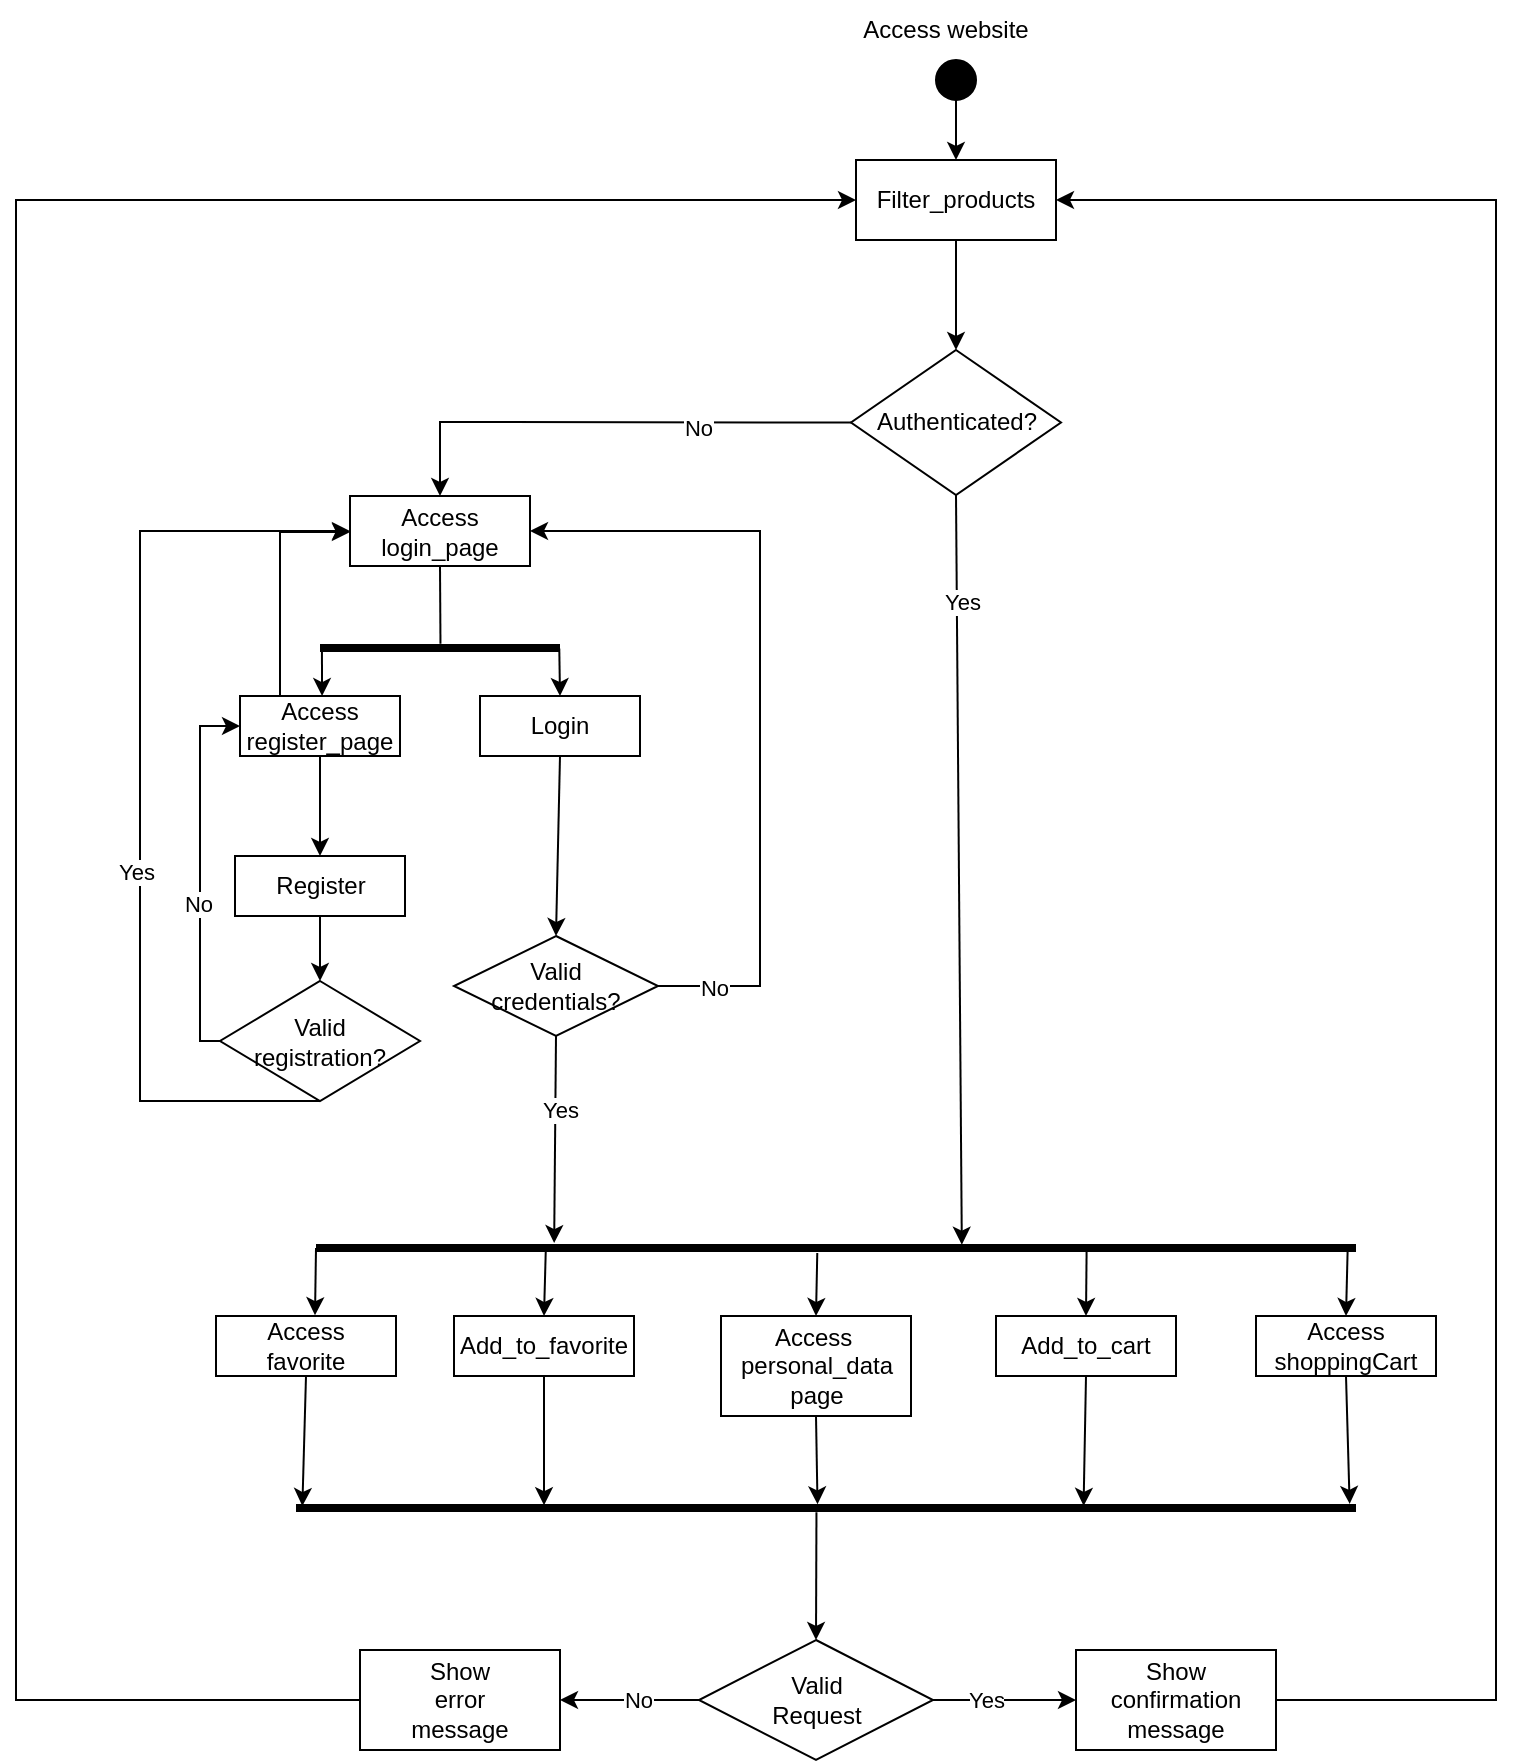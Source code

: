 <mxfile version="20.8.16" type="device"><diagram name="Page-1" id="8Jb1jK2XtyDm1GlKme4J"><mxGraphModel dx="1501" dy="722" grid="1" gridSize="10" guides="1" tooltips="1" connect="1" arrows="1" fold="1" page="1" pageScale="1" pageWidth="850" pageHeight="1100" math="0" shadow="0"><root><mxCell id="0"/><mxCell id="1" parent="0"/><mxCell id="2t6oH9smJ5xH0TfcndmP-1" value="" style="ellipse;whiteSpace=wrap;html=1;fillColor=#000000;" parent="1" vertex="1"><mxGeometry x="540" y="30" width="20" height="20" as="geometry"/></mxCell><mxCell id="2t6oH9smJ5xH0TfcndmP-2" value="Access website" style="text;html=1;strokeColor=none;fillColor=none;align=center;verticalAlign=middle;whiteSpace=wrap;rounded=0;" parent="1" vertex="1"><mxGeometry x="490" width="110" height="30" as="geometry"/></mxCell><mxCell id="2t6oH9smJ5xH0TfcndmP-3" value="" style="endArrow=classic;html=1;rounded=0;exitX=0.5;exitY=1;exitDx=0;exitDy=0;entryX=0.5;entryY=0;entryDx=0;entryDy=0;" parent="1" target="2t6oH9smJ5xH0TfcndmP-4" edge="1"><mxGeometry width="50" height="50" relative="1" as="geometry"><mxPoint x="550" y="50" as="sourcePoint"/><mxPoint x="550" y="80" as="targetPoint"/></mxGeometry></mxCell><mxCell id="2t6oH9smJ5xH0TfcndmP-4" value="Filter_products" style="rounded=0;whiteSpace=wrap;html=1;fillColor=#FFFFFF;" parent="1" vertex="1"><mxGeometry x="500" y="80" width="100" height="40" as="geometry"/></mxCell><mxCell id="2t6oH9smJ5xH0TfcndmP-12" value="" style="line;strokeWidth=4;fillColor=none;align=left;verticalAlign=middle;spacingTop=-1;spacingLeft=3;spacingRight=3;rotatable=0;labelPosition=right;points=[];portConstraint=eastwest;strokeColor=#000000;" parent="1" vertex="1"><mxGeometry x="230" y="620" width="520" height="8" as="geometry"/></mxCell><mxCell id="2t6oH9smJ5xH0TfcndmP-13" value="" style="endArrow=classic;html=1;rounded=0;entryX=0.5;entryY=0;entryDx=0;entryDy=0;exitX=0.992;exitY=0.524;exitDx=0;exitDy=0;exitPerimeter=0;" parent="1" source="2t6oH9smJ5xH0TfcndmP-12" target="2t6oH9smJ5xH0TfcndmP-19" edge="1"><mxGeometry width="50" height="50" relative="1" as="geometry"><mxPoint x="780" y="624" as="sourcePoint"/><mxPoint x="650" y="648" as="targetPoint"/><Array as="points"/></mxGeometry></mxCell><mxCell id="2t6oH9smJ5xH0TfcndmP-14" value="" style="endArrow=classic;html=1;rounded=0;exitX=0;exitY=0.5;exitDx=0;exitDy=0;exitPerimeter=0;entryX=0.55;entryY=-0.013;entryDx=0;entryDy=0;entryPerimeter=0;" parent="1" source="2t6oH9smJ5xH0TfcndmP-12" target="2t6oH9smJ5xH0TfcndmP-18" edge="1"><mxGeometry width="50" height="50" relative="1" as="geometry"><mxPoint x="391" y="622" as="sourcePoint"/><mxPoint x="310" y="658" as="targetPoint"/></mxGeometry></mxCell><mxCell id="2t6oH9smJ5xH0TfcndmP-16" value="" style="endArrow=classic;html=1;rounded=0;exitX=0.482;exitY=0.815;exitDx=0;exitDy=0;exitPerimeter=0;" parent="1" source="2t6oH9smJ5xH0TfcndmP-12" edge="1"><mxGeometry width="50" height="50" relative="1" as="geometry"><mxPoint x="280" y="788" as="sourcePoint"/><mxPoint x="480" y="658" as="targetPoint"/></mxGeometry></mxCell><mxCell id="2t6oH9smJ5xH0TfcndmP-18" value="Access&lt;br&gt;favorite" style="rounded=0;whiteSpace=wrap;html=1;fillColor=#FFFFFF;" parent="1" vertex="1"><mxGeometry x="180" y="658" width="90" height="30" as="geometry"/></mxCell><mxCell id="2t6oH9smJ5xH0TfcndmP-19" value="Access&lt;br&gt;shoppingCart" style="rounded=0;whiteSpace=wrap;html=1;fillColor=#FFFFFF;" parent="1" vertex="1"><mxGeometry x="700" y="658" width="90" height="30" as="geometry"/></mxCell><mxCell id="2t6oH9smJ5xH0TfcndmP-20" value="Add_to_favorite" style="rounded=0;whiteSpace=wrap;html=1;fillColor=#FFFFFF;" parent="1" vertex="1"><mxGeometry x="299" y="658" width="90" height="30" as="geometry"/></mxCell><mxCell id="2t6oH9smJ5xH0TfcndmP-21" value="Add_to_cart" style="rounded=0;whiteSpace=wrap;html=1;fillColor=#FFFFFF;" parent="1" vertex="1"><mxGeometry x="570" y="658" width="90" height="30" as="geometry"/></mxCell><mxCell id="2t6oH9smJ5xH0TfcndmP-25" value="Access&amp;nbsp;&lt;br&gt;personal_data&lt;br&gt;page" style="rounded=0;whiteSpace=wrap;html=1;fillColor=#FFFFFF;" parent="1" vertex="1"><mxGeometry x="432.5" y="658" width="95" height="50" as="geometry"/></mxCell><mxCell id="2t6oH9smJ5xH0TfcndmP-34" value="Access&lt;br&gt;login_page" style="rounded=0;whiteSpace=wrap;html=1;fillColor=#FFFFFF;" parent="1" vertex="1"><mxGeometry x="247" y="248" width="90" height="35" as="geometry"/></mxCell><mxCell id="2t6oH9smJ5xH0TfcndmP-46" value="" style="endArrow=classic;html=1;rounded=0;elbow=vertical;entryX=0.5;entryY=0;entryDx=0;entryDy=0;exitX=0.741;exitY=0.417;exitDx=0;exitDy=0;exitPerimeter=0;" parent="1" source="2t6oH9smJ5xH0TfcndmP-12" target="2t6oH9smJ5xH0TfcndmP-21" edge="1"><mxGeometry width="50" height="50" relative="1" as="geometry"><mxPoint x="630" y="688" as="sourcePoint"/><mxPoint x="680" y="638" as="targetPoint"/></mxGeometry></mxCell><mxCell id="2t6oH9smJ5xH0TfcndmP-49" value="" style="endArrow=classic;html=1;rounded=0;elbow=vertical;entryX=0.5;entryY=0;entryDx=0;entryDy=0;exitX=0.221;exitY=0.483;exitDx=0;exitDy=0;exitPerimeter=0;" parent="1" source="2t6oH9smJ5xH0TfcndmP-12" target="2t6oH9smJ5xH0TfcndmP-20" edge="1"><mxGeometry width="50" height="50" relative="1" as="geometry"><mxPoint x="210" y="698" as="sourcePoint"/><mxPoint x="260" y="648" as="targetPoint"/></mxGeometry></mxCell><mxCell id="2t6oH9smJ5xH0TfcndmP-55" value="" style="endArrow=none;html=1;rounded=0;elbow=vertical;entryX=0.5;entryY=1;entryDx=0;entryDy=0;exitX=0.502;exitY=0.24;exitDx=0;exitDy=0;exitPerimeter=0;" parent="1" source="2t6oH9smJ5xH0TfcndmP-58" target="2t6oH9smJ5xH0TfcndmP-34" edge="1"><mxGeometry width="50" height="50" relative="1" as="geometry"><mxPoint x="292" y="318" as="sourcePoint"/><mxPoint x="302" y="328" as="targetPoint"/></mxGeometry></mxCell><mxCell id="2t6oH9smJ5xH0TfcndmP-58" value="" style="line;strokeWidth=4;fillColor=none;align=left;verticalAlign=middle;spacingTop=-1;spacingLeft=3;spacingRight=3;rotatable=0;labelPosition=right;points=[];portConstraint=eastwest;strokeColor=#000000;" parent="1" vertex="1"><mxGeometry x="232" y="320" width="120" height="8" as="geometry"/></mxCell><mxCell id="2t6oH9smJ5xH0TfcndmP-60" value="" style="endArrow=classic;html=1;rounded=0;elbow=vertical;exitX=0.997;exitY=0.53;exitDx=0;exitDy=0;exitPerimeter=0;entryX=0.5;entryY=0;entryDx=0;entryDy=0;" parent="1" source="2t6oH9smJ5xH0TfcndmP-58" target="2t6oH9smJ5xH0TfcndmP-62" edge="1"><mxGeometry width="50" height="50" relative="1" as="geometry"><mxPoint x="246" y="342" as="sourcePoint"/><mxPoint x="252" y="348" as="targetPoint"/></mxGeometry></mxCell><mxCell id="2t6oH9smJ5xH0TfcndmP-61" value="" style="endArrow=classic;html=1;rounded=0;elbow=vertical;exitX=0.008;exitY=0.506;exitDx=0;exitDy=0;exitPerimeter=0;entryX=0.513;entryY=0.001;entryDx=0;entryDy=0;entryPerimeter=0;" parent="1" source="2t6oH9smJ5xH0TfcndmP-58" target="2t6oH9smJ5xH0TfcndmP-63" edge="1"><mxGeometry width="50" height="50" relative="1" as="geometry"><mxPoint x="342" y="348" as="sourcePoint"/><mxPoint x="332" y="348" as="targetPoint"/></mxGeometry></mxCell><mxCell id="2t6oH9smJ5xH0TfcndmP-62" value="Login" style="rounded=0;whiteSpace=wrap;html=1;strokeColor=#000000;fillColor=#FFFFFF;" parent="1" vertex="1"><mxGeometry x="312" y="348" width="80" height="30" as="geometry"/></mxCell><mxCell id="2t6oH9smJ5xH0TfcndmP-63" value="Access&lt;br&gt;register_page" style="rounded=0;whiteSpace=wrap;html=1;strokeColor=#000000;fillColor=#FFFFFF;" parent="1" vertex="1"><mxGeometry x="192" y="348" width="80" height="30" as="geometry"/></mxCell><mxCell id="2t6oH9smJ5xH0TfcndmP-69" value="Valid&lt;br&gt;credentials?" style="rhombus;whiteSpace=wrap;html=1;strokeColor=#000000;fillColor=#FFFFFF;" parent="1" vertex="1"><mxGeometry x="299" y="468" width="102" height="50" as="geometry"/></mxCell><mxCell id="2t6oH9smJ5xH0TfcndmP-70" value="" style="endArrow=classic;html=1;rounded=0;elbow=vertical;exitX=0.5;exitY=1;exitDx=0;exitDy=0;entryX=0.5;entryY=0;entryDx=0;entryDy=0;" parent="1" source="2t6oH9smJ5xH0TfcndmP-62" target="2t6oH9smJ5xH0TfcndmP-69" edge="1"><mxGeometry width="50" height="50" relative="1" as="geometry"><mxPoint x="82" y="418" as="sourcePoint"/><mxPoint x="132" y="368" as="targetPoint"/></mxGeometry></mxCell><mxCell id="2t6oH9smJ5xH0TfcndmP-73" value="" style="endArrow=classic;html=1;rounded=0;exitX=1;exitY=0.5;exitDx=0;exitDy=0;entryX=1;entryY=0.5;entryDx=0;entryDy=0;edgeStyle=elbowEdgeStyle;" parent="1" source="2t6oH9smJ5xH0TfcndmP-69" target="2t6oH9smJ5xH0TfcndmP-34" edge="1"><mxGeometry width="50" height="50" relative="1" as="geometry"><mxPoint x="422" y="448" as="sourcePoint"/><mxPoint x="402" y="268" as="targetPoint"/><Array as="points"><mxPoint x="452" y="348"/></Array></mxGeometry></mxCell><mxCell id="2t6oH9smJ5xH0TfcndmP-74" value="No" style="edgeLabel;html=1;align=center;verticalAlign=middle;resizable=0;points=[];" parent="2t6oH9smJ5xH0TfcndmP-73" vertex="1" connectable="0"><mxGeometry x="-0.86" y="-1" relative="1" as="geometry"><mxPoint as="offset"/></mxGeometry></mxCell><mxCell id="2t6oH9smJ5xH0TfcndmP-77" value="Valid&lt;br&gt;registration?" style="rhombus;whiteSpace=wrap;html=1;strokeColor=#000000;fillColor=#FFFFFF;" parent="1" vertex="1"><mxGeometry x="182" y="490.5" width="100" height="60" as="geometry"/></mxCell><mxCell id="2t6oH9smJ5xH0TfcndmP-78" value="" style="endArrow=classic;html=1;rounded=0;exitX=0.5;exitY=1;exitDx=0;exitDy=0;entryX=0;entryY=0.5;entryDx=0;entryDy=0;edgeStyle=elbowEdgeStyle;" parent="1" source="2t6oH9smJ5xH0TfcndmP-77" target="2t6oH9smJ5xH0TfcndmP-34" edge="1"><mxGeometry width="50" height="50" relative="1" as="geometry"><mxPoint x="212" y="548" as="sourcePoint"/><mxPoint x="232" y="518" as="targetPoint"/><Array as="points"><mxPoint x="142" y="368"/></Array></mxGeometry></mxCell><mxCell id="2t6oH9smJ5xH0TfcndmP-79" value="Yes" style="edgeLabel;html=1;align=center;verticalAlign=middle;resizable=0;points=[];" parent="2t6oH9smJ5xH0TfcndmP-78" vertex="1" connectable="0"><mxGeometry x="-0.393" y="2" relative="1" as="geometry"><mxPoint y="-59" as="offset"/></mxGeometry></mxCell><mxCell id="2t6oH9smJ5xH0TfcndmP-80" value="" style="endArrow=classic;html=1;rounded=0;exitX=0;exitY=0.5;exitDx=0;exitDy=0;entryX=0;entryY=0.5;entryDx=0;entryDy=0;edgeStyle=elbowEdgeStyle;" parent="1" source="2t6oH9smJ5xH0TfcndmP-77" target="2t6oH9smJ5xH0TfcndmP-63" edge="1"><mxGeometry width="50" height="50" relative="1" as="geometry"><mxPoint x="122" y="478" as="sourcePoint"/><mxPoint x="172" y="428" as="targetPoint"/><Array as="points"><mxPoint x="172" y="408"/></Array></mxGeometry></mxCell><mxCell id="2t6oH9smJ5xH0TfcndmP-81" value="No" style="edgeLabel;html=1;align=center;verticalAlign=middle;resizable=0;points=[];" parent="2t6oH9smJ5xH0TfcndmP-80" vertex="1" connectable="0"><mxGeometry x="-0.305" y="1" relative="1" as="geometry"><mxPoint y="-14" as="offset"/></mxGeometry></mxCell><mxCell id="2t6oH9smJ5xH0TfcndmP-84" value="" style="endArrow=classic;html=1;rounded=0;exitX=0.5;exitY=1;exitDx=0;exitDy=0;entryX=0.5;entryY=0;entryDx=0;entryDy=0;" parent="1" source="2t6oH9smJ5xH0TfcndmP-63" target="2t6oH9smJ5xH0TfcndmP-86" edge="1"><mxGeometry width="50" height="50" relative="1" as="geometry"><mxPoint x="272" y="438" as="sourcePoint"/><mxPoint x="232" y="418" as="targetPoint"/></mxGeometry></mxCell><mxCell id="2t6oH9smJ5xH0TfcndmP-85" value="" style="endArrow=classic;html=1;rounded=0;exitX=0.25;exitY=0;exitDx=0;exitDy=0;entryX=0;entryY=0.5;entryDx=0;entryDy=0;edgeStyle=elbowEdgeStyle;elbow=vertical;" parent="1" source="2t6oH9smJ5xH0TfcndmP-63" target="2t6oH9smJ5xH0TfcndmP-34" edge="1"><mxGeometry width="50" height="50" relative="1" as="geometry"><mxPoint x="182" y="338" as="sourcePoint"/><mxPoint x="232" y="288" as="targetPoint"/><Array as="points"><mxPoint x="212" y="266"/></Array></mxGeometry></mxCell><mxCell id="2t6oH9smJ5xH0TfcndmP-86" value="Register" style="rounded=0;whiteSpace=wrap;html=1;strokeColor=#000000;fillColor=#FFFFFF;" parent="1" vertex="1"><mxGeometry x="189.5" y="428" width="85" height="30" as="geometry"/></mxCell><mxCell id="2t6oH9smJ5xH0TfcndmP-87" value="" style="endArrow=classic;html=1;rounded=0;elbow=vertical;exitX=0.5;exitY=1;exitDx=0;exitDy=0;entryX=0.5;entryY=0;entryDx=0;entryDy=0;" parent="1" source="2t6oH9smJ5xH0TfcndmP-86" target="2t6oH9smJ5xH0TfcndmP-77" edge="1"><mxGeometry width="50" height="50" relative="1" as="geometry"><mxPoint x="312" y="658" as="sourcePoint"/><mxPoint x="362" y="608" as="targetPoint"/></mxGeometry></mxCell><mxCell id="mfR7uSEzLlshYsVtk4t2-6" value="" style="line;strokeWidth=4;fillColor=none;align=left;verticalAlign=middle;spacingTop=-1;spacingLeft=3;spacingRight=3;rotatable=0;labelPosition=right;points=[];portConstraint=eastwest;strokeColor=#000000;" vertex="1" parent="1"><mxGeometry x="220" y="750" width="530" height="8" as="geometry"/></mxCell><mxCell id="mfR7uSEzLlshYsVtk4t2-7" value="" style="endArrow=classic;html=1;rounded=0;exitX=0.5;exitY=1;exitDx=0;exitDy=0;entryX=0.006;entryY=0.375;entryDx=0;entryDy=0;entryPerimeter=0;" edge="1" parent="1" source="2t6oH9smJ5xH0TfcndmP-18" target="mfR7uSEzLlshYsVtk4t2-6"><mxGeometry width="50" height="50" relative="1" as="geometry"><mxPoint x="60" y="720" as="sourcePoint"/><mxPoint x="180" y="754" as="targetPoint"/></mxGeometry></mxCell><mxCell id="mfR7uSEzLlshYsVtk4t2-8" value="" style="endArrow=classic;html=1;rounded=0;exitX=0.5;exitY=1;exitDx=0;exitDy=0;entryX=0.234;entryY=0.326;entryDx=0;entryDy=0;entryPerimeter=0;" edge="1" parent="1" source="2t6oH9smJ5xH0TfcndmP-20" target="mfR7uSEzLlshYsVtk4t2-6"><mxGeometry width="50" height="50" relative="1" as="geometry"><mxPoint x="390" y="710" as="sourcePoint"/><mxPoint x="440" y="660" as="targetPoint"/></mxGeometry></mxCell><mxCell id="mfR7uSEzLlshYsVtk4t2-9" value="" style="endArrow=classic;html=1;rounded=0;exitX=0.5;exitY=1;exitDx=0;exitDy=0;entryX=0.492;entryY=0.271;entryDx=0;entryDy=0;entryPerimeter=0;" edge="1" parent="1" source="2t6oH9smJ5xH0TfcndmP-25" target="mfR7uSEzLlshYsVtk4t2-6"><mxGeometry width="50" height="50" relative="1" as="geometry"><mxPoint x="360" y="740" as="sourcePoint"/><mxPoint x="410" y="690" as="targetPoint"/><Array as="points"/></mxGeometry></mxCell><mxCell id="mfR7uSEzLlshYsVtk4t2-10" value="" style="endArrow=classic;html=1;rounded=0;exitX=0.5;exitY=1;exitDx=0;exitDy=0;entryX=0.743;entryY=0.367;entryDx=0;entryDy=0;entryPerimeter=0;" edge="1" parent="1" source="2t6oH9smJ5xH0TfcndmP-21" target="mfR7uSEzLlshYsVtk4t2-6"><mxGeometry width="50" height="50" relative="1" as="geometry"><mxPoint x="570" y="750" as="sourcePoint"/><mxPoint x="620" y="700" as="targetPoint"/></mxGeometry></mxCell><mxCell id="mfR7uSEzLlshYsVtk4t2-11" value="" style="endArrow=classic;html=1;rounded=0;exitX=0.5;exitY=1;exitDx=0;exitDy=0;entryX=0.994;entryY=0.242;entryDx=0;entryDy=0;entryPerimeter=0;" edge="1" parent="1" source="2t6oH9smJ5xH0TfcndmP-19" target="mfR7uSEzLlshYsVtk4t2-6"><mxGeometry width="50" height="50" relative="1" as="geometry"><mxPoint x="710" y="760" as="sourcePoint"/><mxPoint x="760" y="710" as="targetPoint"/></mxGeometry></mxCell><mxCell id="mfR7uSEzLlshYsVtk4t2-12" value="Valid &lt;br&gt;Request" style="rhombus;whiteSpace=wrap;html=1;" vertex="1" parent="1"><mxGeometry x="421.5" y="820" width="117" height="60" as="geometry"/></mxCell><mxCell id="mfR7uSEzLlshYsVtk4t2-13" value="Authenticated?" style="rhombus;whiteSpace=wrap;html=1;" vertex="1" parent="1"><mxGeometry x="497.5" y="175" width="105" height="72.5" as="geometry"/></mxCell><mxCell id="mfR7uSEzLlshYsVtk4t2-15" value="" style="endArrow=classic;html=1;rounded=0;exitX=0.5;exitY=1;exitDx=0;exitDy=0;entryX=0.5;entryY=0;entryDx=0;entryDy=0;" edge="1" parent="1" source="2t6oH9smJ5xH0TfcndmP-4" target="mfR7uSEzLlshYsVtk4t2-13"><mxGeometry width="50" height="50" relative="1" as="geometry"><mxPoint x="344" y="190" as="sourcePoint"/><mxPoint x="394" y="140" as="targetPoint"/></mxGeometry></mxCell><mxCell id="mfR7uSEzLlshYsVtk4t2-16" value="" style="endArrow=classic;html=1;rounded=0;exitX=0;exitY=0.5;exitDx=0;exitDy=0;entryX=0.5;entryY=0;entryDx=0;entryDy=0;edgeStyle=elbowEdgeStyle;elbow=vertical;" edge="1" parent="1" source="mfR7uSEzLlshYsVtk4t2-13" target="2t6oH9smJ5xH0TfcndmP-34"><mxGeometry width="50" height="50" relative="1" as="geometry"><mxPoint x="210" y="230" as="sourcePoint"/><mxPoint x="260" y="180" as="targetPoint"/><Array as="points"><mxPoint x="390" y="211"/></Array></mxGeometry></mxCell><mxCell id="mfR7uSEzLlshYsVtk4t2-17" value="No" style="edgeLabel;html=1;align=center;verticalAlign=middle;resizable=0;points=[];" vertex="1" connectable="0" parent="mfR7uSEzLlshYsVtk4t2-16"><mxGeometry x="-0.361" y="3" relative="1" as="geometry"><mxPoint as="offset"/></mxGeometry></mxCell><mxCell id="mfR7uSEzLlshYsVtk4t2-18" value="" style="endArrow=classic;html=1;rounded=0;elbow=vertical;exitX=0.5;exitY=1;exitDx=0;exitDy=0;entryX=0.621;entryY=0.296;entryDx=0;entryDy=0;entryPerimeter=0;" edge="1" parent="1" source="mfR7uSEzLlshYsVtk4t2-13" target="2t6oH9smJ5xH0TfcndmP-12"><mxGeometry width="50" height="50" relative="1" as="geometry"><mxPoint x="580" y="420" as="sourcePoint"/><mxPoint x="630" y="370" as="targetPoint"/></mxGeometry></mxCell><mxCell id="mfR7uSEzLlshYsVtk4t2-21" value="Yes" style="edgeLabel;html=1;align=center;verticalAlign=middle;resizable=0;points=[];" vertex="1" connectable="0" parent="mfR7uSEzLlshYsVtk4t2-18"><mxGeometry x="-0.716" y="2" relative="1" as="geometry"><mxPoint as="offset"/></mxGeometry></mxCell><mxCell id="mfR7uSEzLlshYsVtk4t2-19" value="" style="endArrow=classic;html=1;rounded=0;elbow=vertical;exitX=0.5;exitY=1;exitDx=0;exitDy=0;entryX=0.229;entryY=0.194;entryDx=0;entryDy=0;entryPerimeter=0;" edge="1" parent="1" source="2t6oH9smJ5xH0TfcndmP-69" target="2t6oH9smJ5xH0TfcndmP-12"><mxGeometry width="50" height="50" relative="1" as="geometry"><mxPoint x="390" y="580" as="sourcePoint"/><mxPoint x="440" y="530" as="targetPoint"/></mxGeometry></mxCell><mxCell id="mfR7uSEzLlshYsVtk4t2-20" value="Yes" style="edgeLabel;html=1;align=center;verticalAlign=middle;resizable=0;points=[];" vertex="1" connectable="0" parent="mfR7uSEzLlshYsVtk4t2-19"><mxGeometry x="-0.294" y="2" relative="1" as="geometry"><mxPoint as="offset"/></mxGeometry></mxCell><mxCell id="mfR7uSEzLlshYsVtk4t2-22" value="" style="endArrow=classic;html=1;rounded=0;elbow=vertical;exitX=0;exitY=0.5;exitDx=0;exitDy=0;entryX=1;entryY=0.5;entryDx=0;entryDy=0;" edge="1" parent="1" source="mfR7uSEzLlshYsVtk4t2-12" target="mfR7uSEzLlshYsVtk4t2-27"><mxGeometry width="50" height="50" relative="1" as="geometry"><mxPoint x="240" y="840" as="sourcePoint"/><mxPoint x="350" y="820" as="targetPoint"/></mxGeometry></mxCell><mxCell id="mfR7uSEzLlshYsVtk4t2-24" value="No" style="edgeLabel;html=1;align=center;verticalAlign=middle;resizable=0;points=[];" vertex="1" connectable="0" parent="mfR7uSEzLlshYsVtk4t2-22"><mxGeometry x="0.48" relative="1" as="geometry"><mxPoint x="21" as="offset"/></mxGeometry></mxCell><mxCell id="mfR7uSEzLlshYsVtk4t2-23" value="" style="endArrow=classic;html=1;rounded=0;elbow=vertical;exitX=1;exitY=0.5;exitDx=0;exitDy=0;entryX=0;entryY=0.5;entryDx=0;entryDy=0;" edge="1" parent="1" source="mfR7uSEzLlshYsVtk4t2-12" target="mfR7uSEzLlshYsVtk4t2-26"><mxGeometry width="50" height="50" relative="1" as="geometry"><mxPoint x="600" y="850" as="sourcePoint"/><mxPoint x="590" y="820" as="targetPoint"/></mxGeometry></mxCell><mxCell id="mfR7uSEzLlshYsVtk4t2-25" value="Yes" style="edgeLabel;html=1;align=center;verticalAlign=middle;resizable=0;points=[];" vertex="1" connectable="0" parent="mfR7uSEzLlshYsVtk4t2-23"><mxGeometry x="-0.421" y="-2" relative="1" as="geometry"><mxPoint x="6" y="-2" as="offset"/></mxGeometry></mxCell><mxCell id="mfR7uSEzLlshYsVtk4t2-26" value="Show confirmation&lt;br&gt;message" style="rounded=0;whiteSpace=wrap;html=1;" vertex="1" parent="1"><mxGeometry x="610" y="825" width="100" height="50" as="geometry"/></mxCell><mxCell id="mfR7uSEzLlshYsVtk4t2-27" value="Show&lt;br&gt;error&lt;br&gt;message" style="rounded=0;whiteSpace=wrap;html=1;" vertex="1" parent="1"><mxGeometry x="252" y="825" width="100" height="50" as="geometry"/></mxCell><mxCell id="mfR7uSEzLlshYsVtk4t2-28" style="edgeStyle=elbowEdgeStyle;rounded=0;orthogonalLoop=1;jettySize=auto;elbow=vertical;html=1;exitX=1;exitY=0.5;exitDx=0;exitDy=0;" edge="1" parent="1" source="mfR7uSEzLlshYsVtk4t2-27" target="mfR7uSEzLlshYsVtk4t2-27"><mxGeometry relative="1" as="geometry"/></mxCell><mxCell id="mfR7uSEzLlshYsVtk4t2-29" value="" style="endArrow=classic;html=1;rounded=0;elbow=vertical;exitX=0.491;exitY=0.771;exitDx=0;exitDy=0;exitPerimeter=0;entryX=0.5;entryY=0;entryDx=0;entryDy=0;" edge="1" parent="1" source="mfR7uSEzLlshYsVtk4t2-6" target="mfR7uSEzLlshYsVtk4t2-12"><mxGeometry width="50" height="50" relative="1" as="geometry"><mxPoint x="170" y="820" as="sourcePoint"/><mxPoint x="220" y="770" as="targetPoint"/></mxGeometry></mxCell><mxCell id="mfR7uSEzLlshYsVtk4t2-30" value="" style="endArrow=classic;html=1;rounded=0;exitX=1;exitY=0.5;exitDx=0;exitDy=0;entryX=1;entryY=0.5;entryDx=0;entryDy=0;edgeStyle=elbowEdgeStyle;" edge="1" parent="1" source="mfR7uSEzLlshYsVtk4t2-26" target="2t6oH9smJ5xH0TfcndmP-4"><mxGeometry width="50" height="50" relative="1" as="geometry"><mxPoint x="780" y="840" as="sourcePoint"/><mxPoint x="830" y="790" as="targetPoint"/><Array as="points"><mxPoint x="820" y="490"/></Array></mxGeometry></mxCell><mxCell id="mfR7uSEzLlshYsVtk4t2-31" value="" style="endArrow=classic;html=1;rounded=0;exitX=0;exitY=0.5;exitDx=0;exitDy=0;entryX=0;entryY=0.5;entryDx=0;entryDy=0;edgeStyle=elbowEdgeStyle;" edge="1" parent="1" source="mfR7uSEzLlshYsVtk4t2-27" target="2t6oH9smJ5xH0TfcndmP-4"><mxGeometry width="50" height="50" relative="1" as="geometry"><mxPoint x="70" y="700" as="sourcePoint"/><mxPoint x="120" y="650" as="targetPoint"/><Array as="points"><mxPoint x="80" y="490"/></Array></mxGeometry></mxCell></root></mxGraphModel></diagram></mxfile>